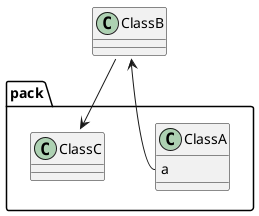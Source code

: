{
  "sha1": "ej6ubw5wpj3i3u1ubp31qio5tm6ulbh",
  "insertion": {
    "when": "2024-06-01T09:03:04.532Z",
    "url": "https://discord.com/channels/1083727021328306236/1084966845100072980",
    "user": "plantuml@gmail.com"
  }
}
@startuml
class pack.ClassA {
    a
}
ClassB::b <-- pack.ClassA::a
pack.ClassC::c <-- ClassB::b
@enduml
